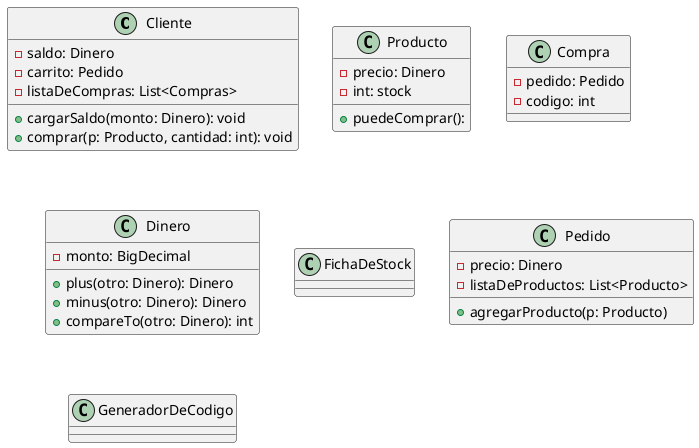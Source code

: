 @startuml diagrama de clases general

class Cliente {
    - saldo: Dinero
    - carrito: Pedido 
    - listaDeCompras: List<Compras>
    + cargarSaldo(monto: Dinero): void
    + comprar(p: Producto, cantidad: int): void
}

class Producto {
    - precio: Dinero 
    - int: stock 
    + puedeComprar(): 
}

class Compra {
    - pedido: Pedido
    - codigo: int
}

class Dinero {
    - monto: BigDecimal
    + plus(otro: Dinero): Dinero
    + minus(otro: Dinero): Dinero
    + compareTo(otro: Dinero): int
}

class FichaDeStock {

}

class Pedido {
    - precio: Dinero
    - listaDeProductos: List<Producto>
    + agregarProducto(p: Producto)
}

class GeneradorDeCodigo {
    
}

'Posibles clases:

'- si hacemos mas de un buffet
' class Buffet

@enduml